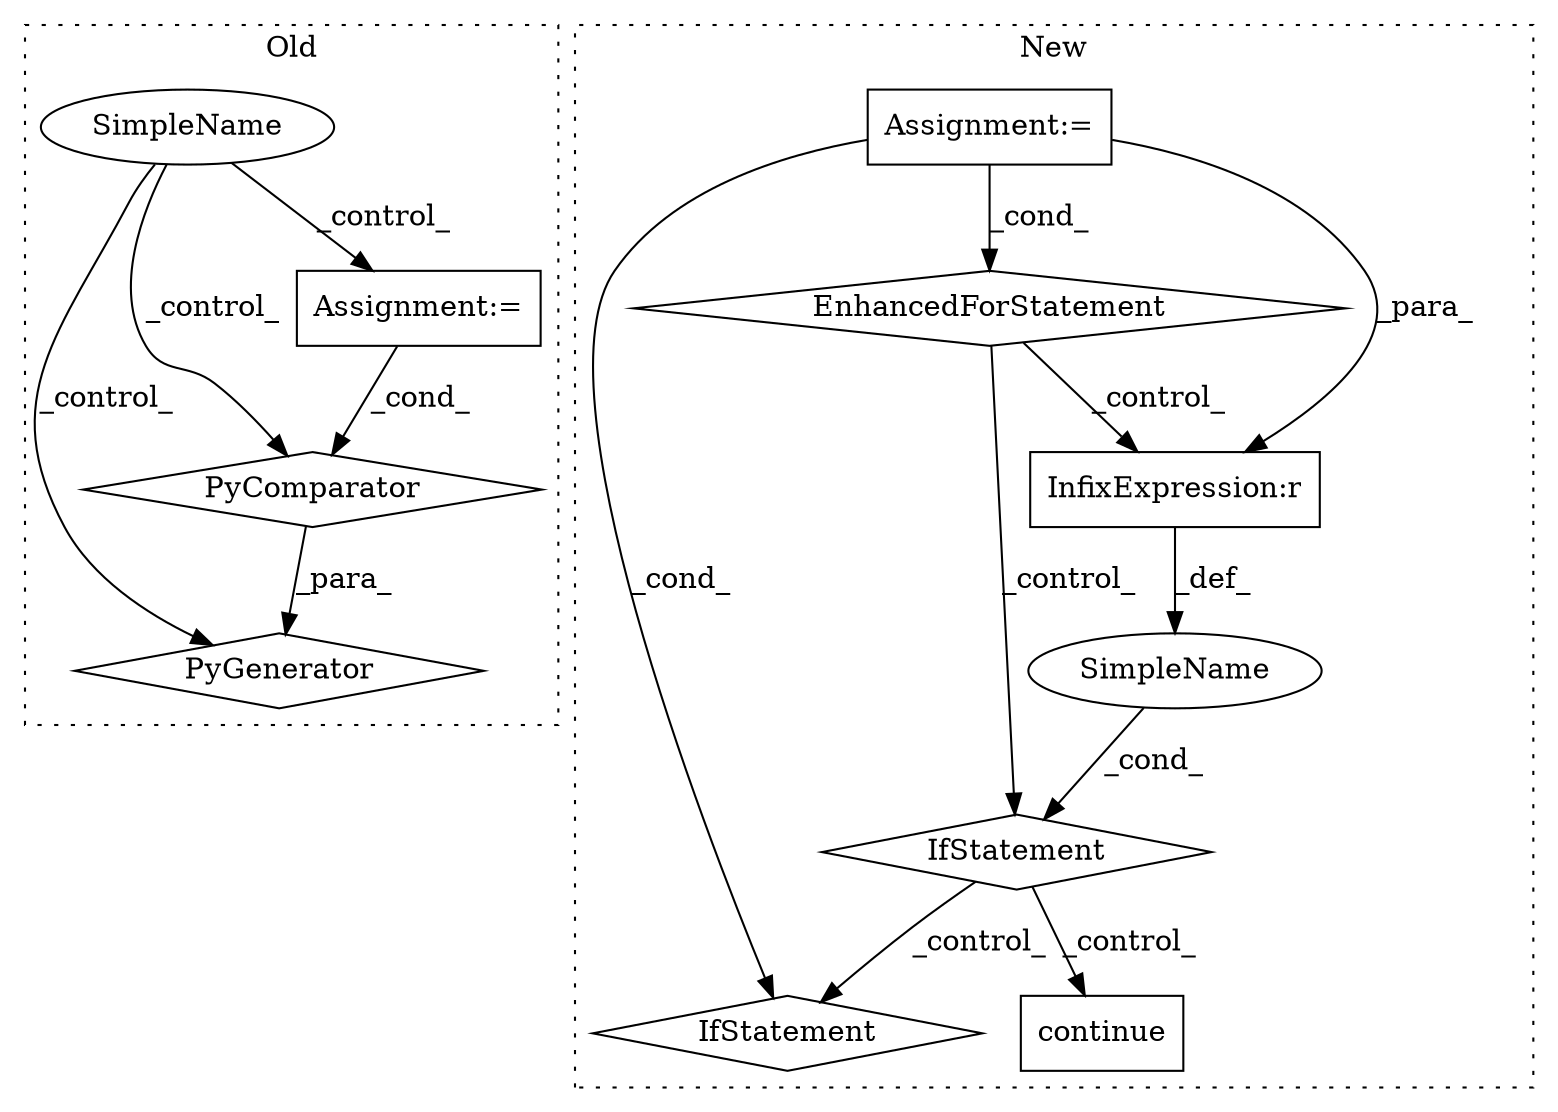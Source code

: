 digraph G {
subgraph cluster0 {
1 [label="PyGenerator" a="107" s="1270" l="145" shape="diamond"];
4 [label="PyComparator" a="113" s="1380" l="29" shape="diamond"];
5 [label="Assignment:=" a="7" s="1380" l="29" shape="box"];
11 [label="SimpleName" a="42" s="" l="" shape="ellipse"];
label = "Old";
style="dotted";
}
subgraph cluster1 {
2 [label="continue" a="18" s="2264" l="9" shape="box"];
3 [label="IfStatement" a="25" s="2178,2248" l="4,2" shape="diamond"];
6 [label="SimpleName" a="42" s="" l="" shape="ellipse"];
7 [label="IfStatement" a="25" s="2399,2503" l="4,2" shape="diamond"];
8 [label="Assignment:=" a="7" s="2048,2130" l="61,2" shape="box"];
9 [label="EnhancedForStatement" a="70" s="2048,2130" l="61,2" shape="diamond"];
10 [label="InfixExpression:r" a="27" s="2222" l="4" shape="box"];
label = "New";
style="dotted";
}
3 -> 2 [label="_control_"];
3 -> 7 [label="_control_"];
4 -> 1 [label="_para_"];
5 -> 4 [label="_cond_"];
6 -> 3 [label="_cond_"];
8 -> 7 [label="_cond_"];
8 -> 9 [label="_cond_"];
8 -> 10 [label="_para_"];
9 -> 3 [label="_control_"];
9 -> 10 [label="_control_"];
10 -> 6 [label="_def_"];
11 -> 5 [label="_control_"];
11 -> 4 [label="_control_"];
11 -> 1 [label="_control_"];
}